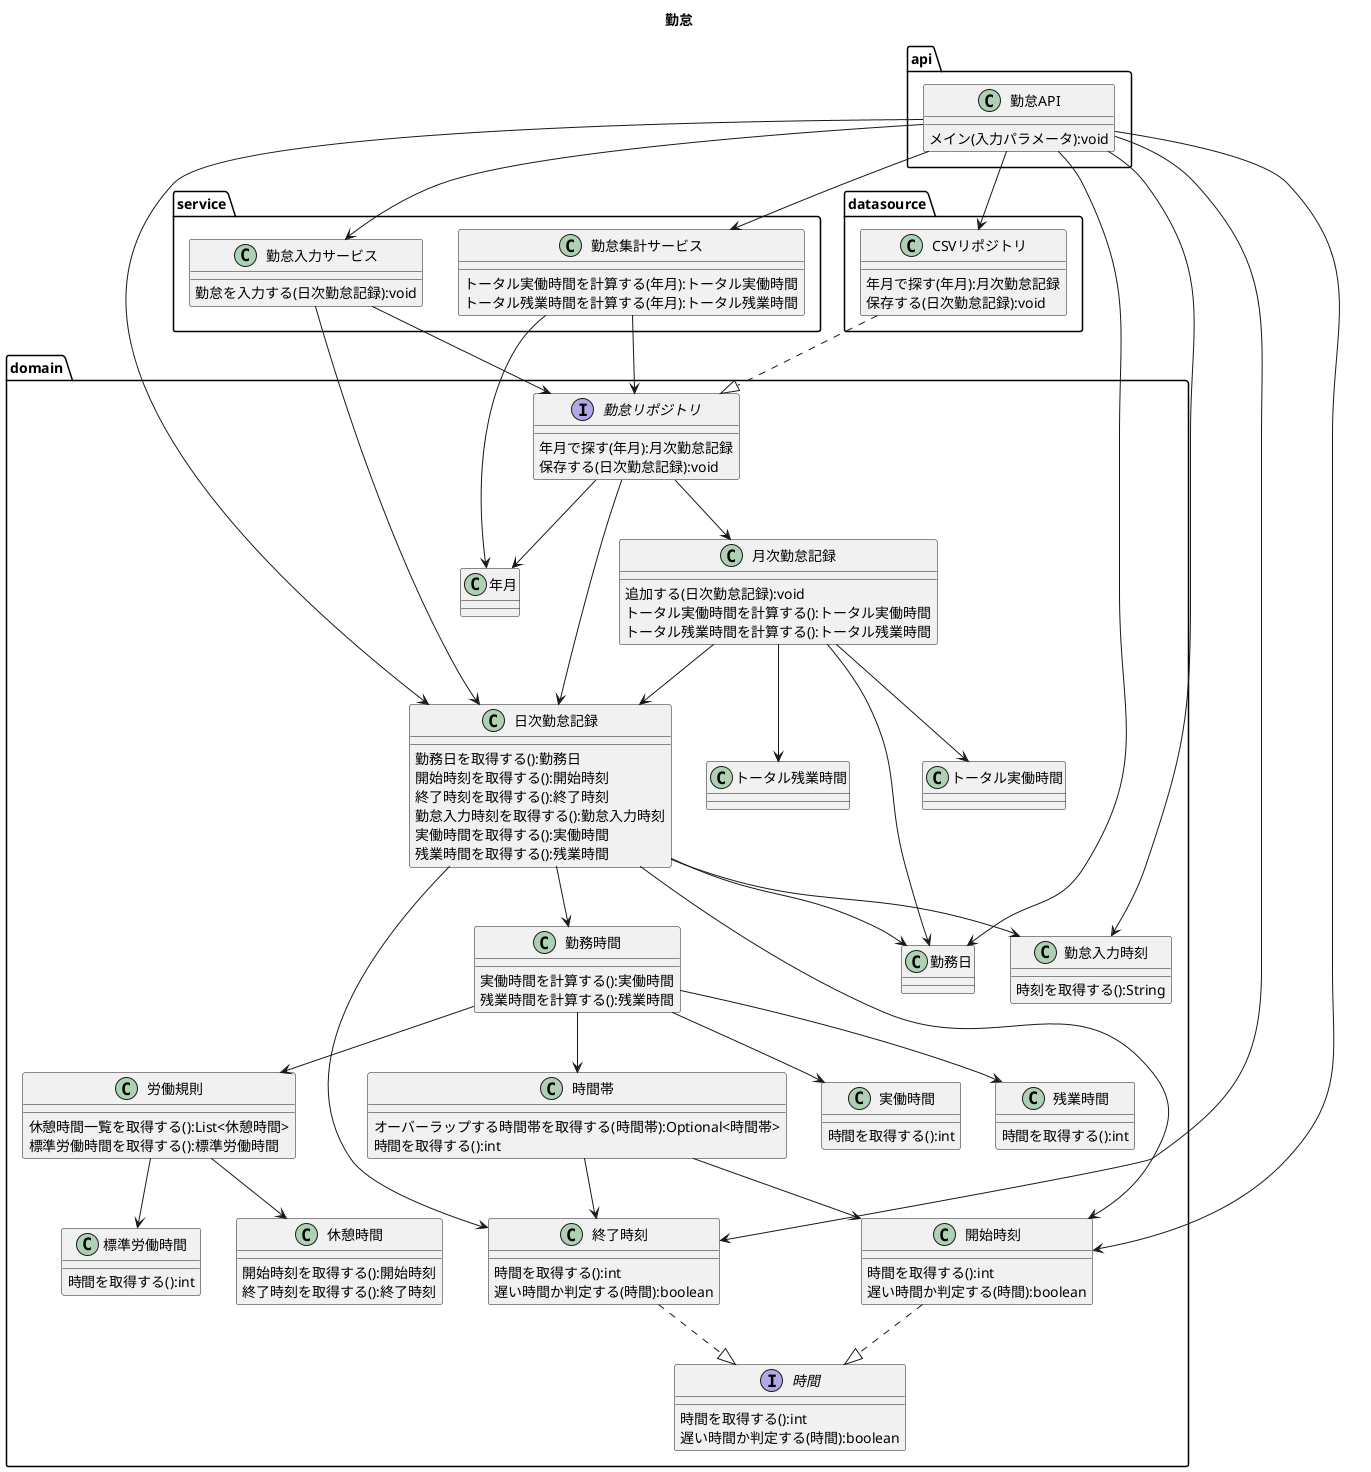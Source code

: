 @startuml
title 勤怠

package api {
    class 勤怠API {
        メイン(入力パラメータ):void
    }
}

package datasource {
    class CSVリポジトリ {
        年月で探す(年月):月次勤怠記録
        保存する(日次勤怠記録):void
    }
}

package service {
    class 勤怠入力サービス {
        勤怠を入力する(日次勤怠記録):void
    }
    class 勤怠集計サービス {
        トータル実働時間を計算する(年月):トータル実働時間
        トータル残業時間を計算する(年月):トータル残業時間
    }
}

package domain {
    interface 勤怠リポジトリ {
        年月で探す(年月):月次勤怠記録
        保存する(日次勤怠記録):void
    }
    interface 時間 {
        時間を取得する():int
        遅い時間か判定する(時間):boolean
    }
    class 年月
    class 日次勤怠記録 {
        勤務日を取得する():勤務日
        開始時刻を取得する():開始時刻
        終了時刻を取得する():終了時刻
        勤怠入力時刻を取得する():勤怠入力時刻
        実働時間を取得する():実働時間
        残業時間を取得する():残業時間
    }
    class 月次勤怠記録 {
        追加する(日次勤怠記録):void
        トータル実働時間を計算する():トータル実働時間
        トータル残業時間を計算する():トータル残業時間
    }
    class 勤務日
    class トータル実働時間
    class トータル残業時間
    class 開始時刻 {
        時間を取得する():int
        遅い時間か判定する(時間):boolean
    }
    class 終了時刻 {
        時間を取得する():int
        遅い時間か判定する(時間):boolean
    }
    class 標準労働時間 {
        時間を取得する():int
    }
    class 休憩時間 {
        開始時刻を取得する():開始時刻
        終了時刻を取得する():終了時刻
    }
    class 労働規則 {
        休憩時間一覧を取得する():List<休憩時間>
        標準労働時間を取得する():標準労働時間
    }
    class 時間帯 {
        オーバーラップする時間帯を取得する(時間帯):Optional<時間帯>
        時間を取得する():int
    }
    class 勤務時間 {
        実働時間を計算する():実働時間
        残業時間を計算する():残業時間
    }
    class 実働時間 {
        時間を取得する():int
    }
    class 残業時間 {
        時間を取得する():int
    }
    class 勤怠入力時刻 {
        時刻を取得する():String
    }
}

' api層からservice層への関連
勤怠API --> 勤務日
勤怠API --> 開始時刻
勤怠API --> 終了時刻
勤怠API --> 勤怠入力時刻
勤怠API --> 日次勤怠記録
勤怠API --> 勤怠入力サービス
勤怠API --> 勤怠集計サービス

' api層からdatasource層への関連
勤怠API --> CSVリポジトリ

' datasource層からdomain層への関連
CSVリポジトリ ..|> 勤怠リポジトリ

' service層からdomain層への関連
勤怠入力サービス --> 勤怠リポジトリ
勤怠入力サービス --> 日次勤怠記録
勤怠集計サービス --> 勤怠リポジトリ
勤怠集計サービス --> 年月

' domain層内の関連
勤怠リポジトリ --> 年月
勤怠リポジトリ --> 日次勤怠記録
勤怠リポジトリ --> 月次勤怠記録
日次勤怠記録 --> 勤務日
日次勤怠記録 --> 開始時刻
日次勤怠記録 --> 終了時刻
日次勤怠記録 --> 勤怠入力時刻
開始時刻 ..|> 時間
終了時刻 ..|> 時間
労働規則 --> 休憩時間
労働規則 --> 標準労働時間
勤務時間 --> 労働規則
月次勤怠記録 --> 日次勤怠記録
月次勤怠記録 --> 勤務日
月次勤怠記録 --> トータル実働時間
月次勤怠記録 --> トータル残業時間
勤務時間 --> 時間帯
日次勤怠記録 --> 勤務時間
時間帯 --> 開始時刻
時間帯 --> 終了時刻
勤務時間 --> 実働時間
勤務時間 --> 残業時間
@enduml